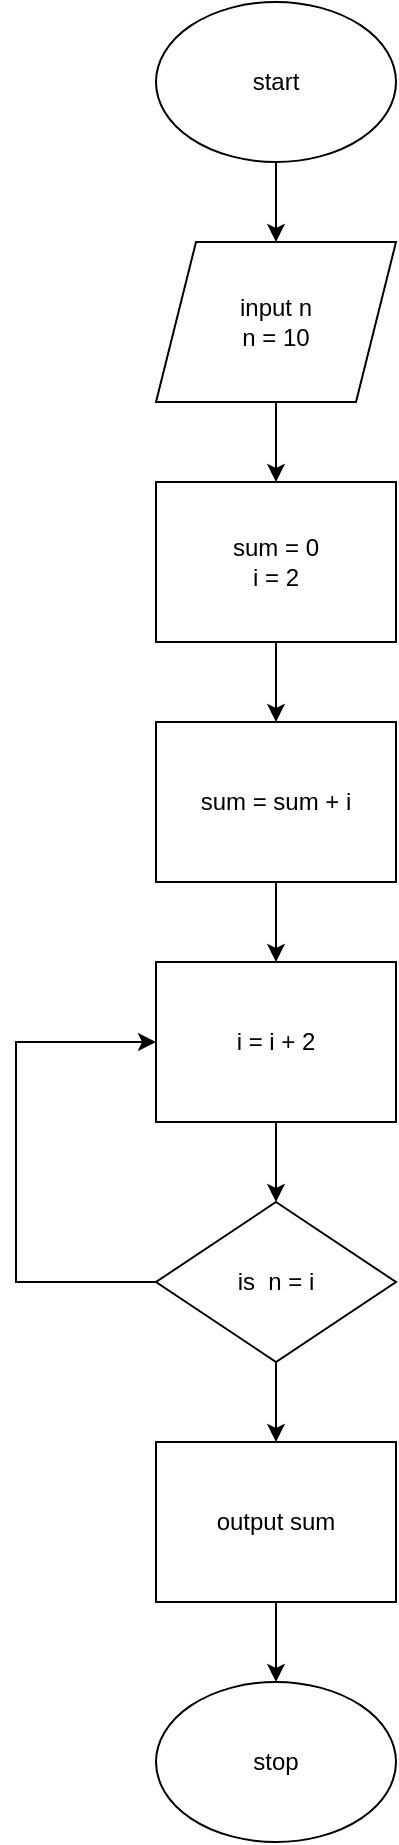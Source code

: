 <mxfile version="24.7.7">
  <diagram name="Page-1" id="gHg-3kTQVXQ49IN8hFoT">
    <mxGraphModel dx="1554" dy="783" grid="1" gridSize="10" guides="1" tooltips="1" connect="1" arrows="1" fold="1" page="1" pageScale="1" pageWidth="850" pageHeight="1100" math="0" shadow="0">
      <root>
        <mxCell id="0" />
        <mxCell id="1" parent="0" />
        <mxCell id="aQWs9DCXT8PyoIVYVZPl-7" style="edgeStyle=orthogonalEdgeStyle;rounded=0;orthogonalLoop=1;jettySize=auto;html=1;" edge="1" parent="1" source="aQWs9DCXT8PyoIVYVZPl-1" target="aQWs9DCXT8PyoIVYVZPl-2">
          <mxGeometry relative="1" as="geometry" />
        </mxCell>
        <mxCell id="aQWs9DCXT8PyoIVYVZPl-1" value="start" style="ellipse;whiteSpace=wrap;html=1;" vertex="1" parent="1">
          <mxGeometry x="-680" y="120" width="120" height="80" as="geometry" />
        </mxCell>
        <mxCell id="aQWs9DCXT8PyoIVYVZPl-8" style="edgeStyle=orthogonalEdgeStyle;rounded=0;orthogonalLoop=1;jettySize=auto;html=1;" edge="1" parent="1" source="aQWs9DCXT8PyoIVYVZPl-2" target="aQWs9DCXT8PyoIVYVZPl-3">
          <mxGeometry relative="1" as="geometry" />
        </mxCell>
        <mxCell id="aQWs9DCXT8PyoIVYVZPl-2" value="input n&lt;div&gt;n = 10&lt;/div&gt;" style="shape=parallelogram;perimeter=parallelogramPerimeter;whiteSpace=wrap;html=1;fixedSize=1;" vertex="1" parent="1">
          <mxGeometry x="-680" y="240" width="120" height="80" as="geometry" />
        </mxCell>
        <mxCell id="aQWs9DCXT8PyoIVYVZPl-9" style="edgeStyle=orthogonalEdgeStyle;rounded=0;orthogonalLoop=1;jettySize=auto;html=1;" edge="1" parent="1" source="aQWs9DCXT8PyoIVYVZPl-3" target="aQWs9DCXT8PyoIVYVZPl-5">
          <mxGeometry relative="1" as="geometry" />
        </mxCell>
        <mxCell id="aQWs9DCXT8PyoIVYVZPl-3" value="sum = 0&lt;div&gt;i = 2&lt;/div&gt;" style="rounded=0;whiteSpace=wrap;html=1;" vertex="1" parent="1">
          <mxGeometry x="-680" y="360" width="120" height="80" as="geometry" />
        </mxCell>
        <mxCell id="aQWs9DCXT8PyoIVYVZPl-12" style="edgeStyle=orthogonalEdgeStyle;rounded=0;orthogonalLoop=1;jettySize=auto;html=1;" edge="1" parent="1" source="aQWs9DCXT8PyoIVYVZPl-4" target="aQWs9DCXT8PyoIVYVZPl-6">
          <mxGeometry relative="1" as="geometry" />
        </mxCell>
        <mxCell id="aQWs9DCXT8PyoIVYVZPl-4" value="i = i + 2" style="rounded=0;whiteSpace=wrap;html=1;" vertex="1" parent="1">
          <mxGeometry x="-680" y="600" width="120" height="80" as="geometry" />
        </mxCell>
        <mxCell id="aQWs9DCXT8PyoIVYVZPl-10" style="edgeStyle=orthogonalEdgeStyle;rounded=0;orthogonalLoop=1;jettySize=auto;html=1;entryX=0.5;entryY=0;entryDx=0;entryDy=0;" edge="1" parent="1" source="aQWs9DCXT8PyoIVYVZPl-5" target="aQWs9DCXT8PyoIVYVZPl-4">
          <mxGeometry relative="1" as="geometry" />
        </mxCell>
        <mxCell id="aQWs9DCXT8PyoIVYVZPl-5" value="sum = sum + i" style="rounded=0;whiteSpace=wrap;html=1;" vertex="1" parent="1">
          <mxGeometry x="-680" y="480" width="120" height="80" as="geometry" />
        </mxCell>
        <mxCell id="aQWs9DCXT8PyoIVYVZPl-13" style="edgeStyle=orthogonalEdgeStyle;rounded=0;orthogonalLoop=1;jettySize=auto;html=1;entryX=0;entryY=0.5;entryDx=0;entryDy=0;" edge="1" parent="1" source="aQWs9DCXT8PyoIVYVZPl-6" target="aQWs9DCXT8PyoIVYVZPl-4">
          <mxGeometry relative="1" as="geometry">
            <Array as="points">
              <mxPoint x="-750" y="760" />
              <mxPoint x="-750" y="640" />
            </Array>
          </mxGeometry>
        </mxCell>
        <mxCell id="aQWs9DCXT8PyoIVYVZPl-15" style="edgeStyle=orthogonalEdgeStyle;rounded=0;orthogonalLoop=1;jettySize=auto;html=1;" edge="1" parent="1" source="aQWs9DCXT8PyoIVYVZPl-6" target="aQWs9DCXT8PyoIVYVZPl-14">
          <mxGeometry relative="1" as="geometry" />
        </mxCell>
        <mxCell id="aQWs9DCXT8PyoIVYVZPl-6" value="is&amp;nbsp; n = i" style="rhombus;whiteSpace=wrap;html=1;" vertex="1" parent="1">
          <mxGeometry x="-680" y="720" width="120" height="80" as="geometry" />
        </mxCell>
        <mxCell id="aQWs9DCXT8PyoIVYVZPl-16" style="edgeStyle=orthogonalEdgeStyle;rounded=0;orthogonalLoop=1;jettySize=auto;html=1;" edge="1" parent="1" source="aQWs9DCXT8PyoIVYVZPl-14" target="aQWs9DCXT8PyoIVYVZPl-17">
          <mxGeometry relative="1" as="geometry">
            <mxPoint x="-630" y="960" as="targetPoint" />
          </mxGeometry>
        </mxCell>
        <mxCell id="aQWs9DCXT8PyoIVYVZPl-14" value="output sum" style="rounded=0;whiteSpace=wrap;html=1;" vertex="1" parent="1">
          <mxGeometry x="-680" y="840" width="120" height="80" as="geometry" />
        </mxCell>
        <mxCell id="aQWs9DCXT8PyoIVYVZPl-17" value="stop" style="ellipse;whiteSpace=wrap;html=1;" vertex="1" parent="1">
          <mxGeometry x="-680" y="960" width="120" height="80" as="geometry" />
        </mxCell>
      </root>
    </mxGraphModel>
  </diagram>
</mxfile>
